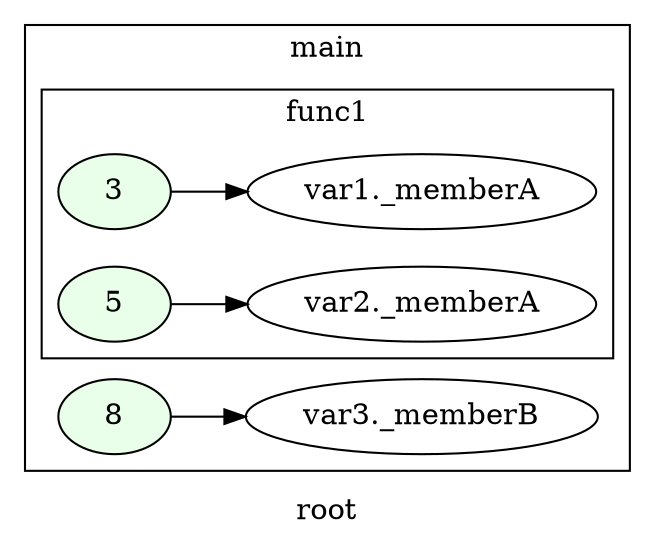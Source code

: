 digraph G
{
rankdir=LR;
label = "root";
subgraph cluster_1 {
label = "main";
parent = "G";
startinglines = "33_37_37";
	node_000008 [ label = "8", style=filled, fillcolor="#E9FFE9", startinglines=42 ]
	node_000009 [ label = "var3._memberB", startingline=42 ]
subgraph cluster_2 {
label = "func1";
parent = "cluster_1";
startinglines = "37_37_39";
	node_000002 [ label = "3", style=filled, fillcolor="#E9FFE9", startinglines=18 ]
	node_000003 [ label = "var1._memberA", startingline=18 ]
	node_000005 [ label = "5", style=filled, fillcolor="#E9FFE9", startinglines=21 ]
	node_000006 [ label = "var2._memberA", startingline=21 ]
}
}
	node_000008 -> node_000009
	node_000002 -> node_000003
	node_000005 -> node_000006
}
